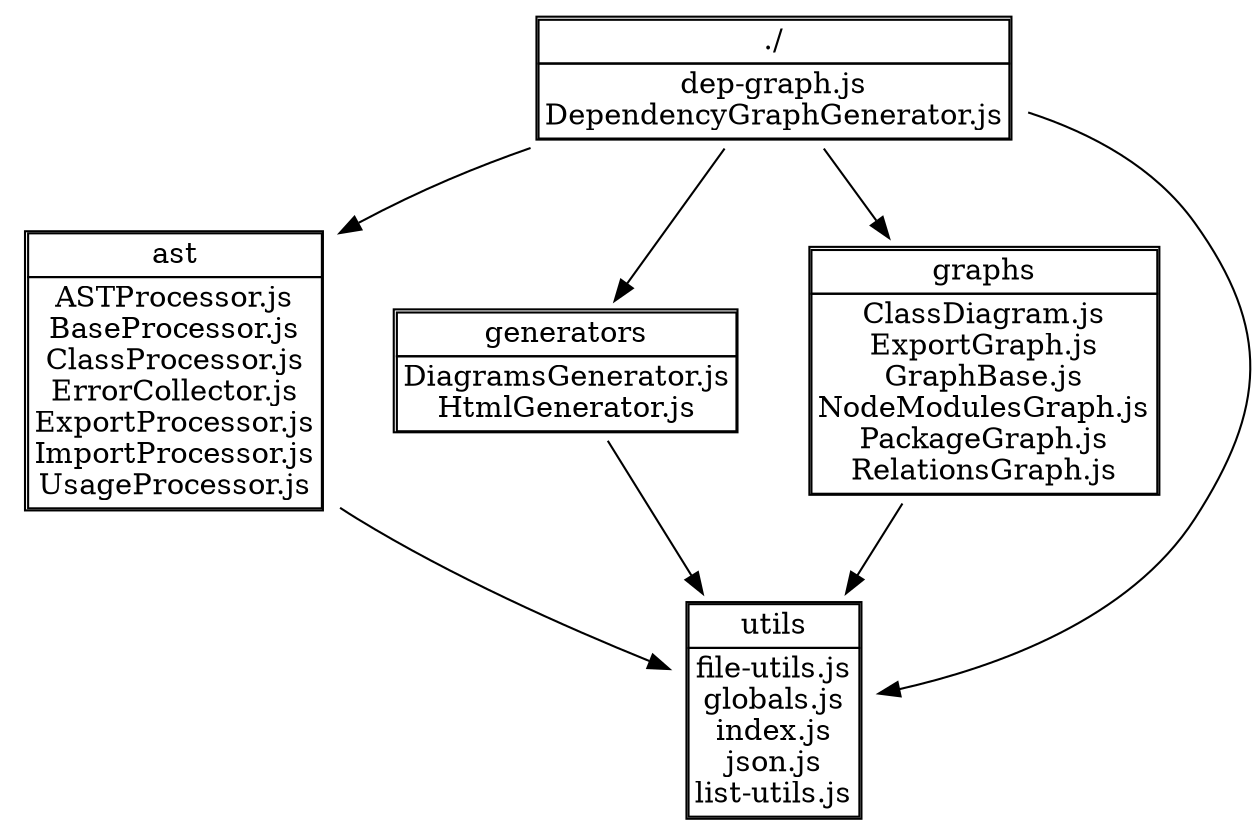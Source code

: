 digraph {label="";
labelloc="t";
"" [shape = none, label =<<TABLE cellspacing="0" cellborder="1" align="left">
<TR><TD ALIGN="center" HREF="diagrams.html#base" TARGET="_top">./</TD></TR>
<TR><TD ALIGN="left">
dep-graph.js<BR/>
DependencyGraphGenerator.js<BR/>
</TD></TR>
</TABLE>>];
"ast" [shape = none, label =<<TABLE cellspacing="0" cellborder="1" align="left">
<TR><TD ALIGN="center" HREF="diagrams.html#ast" TARGET="_top">ast</TD></TR>
<TR><TD ALIGN="left">
ASTProcessor.js<BR/>
BaseProcessor.js<BR/>
ClassProcessor.js<BR/>
ErrorCollector.js<BR/>
ExportProcessor.js<BR/>
ImportProcessor.js<BR/>
UsageProcessor.js<BR/>
</TD></TR>
</TABLE>>];
"generators" [shape = none, label =<<TABLE cellspacing="0" cellborder="1" align="left">
<TR><TD ALIGN="center" HREF="diagrams.html#generators" TARGET="_top">generators</TD></TR>
<TR><TD ALIGN="left">
DiagramsGenerator.js<BR/>
HtmlGenerator.js<BR/>
</TD></TR>
</TABLE>>];
"graphs" [shape = none, label =<<TABLE cellspacing="0" cellborder="1" align="left">
<TR><TD ALIGN="center" HREF="diagrams.html#graphs" TARGET="_top">graphs</TD></TR>
<TR><TD ALIGN="left">
ClassDiagram.js<BR/>
ExportGraph.js<BR/>
GraphBase.js<BR/>
NodeModulesGraph.js<BR/>
PackageGraph.js<BR/>
RelationsGraph.js<BR/>
</TD></TR>
</TABLE>>];
"utils" [shape = none, label =<<TABLE cellspacing="0" cellborder="1" align="left">
<TR><TD ALIGN="center" HREF="diagrams.html#utils" TARGET="_top">utils</TD></TR>
<TR><TD ALIGN="left">
file-utils.js<BR/>
globals.js<BR/>
index.js<BR/>
json.js<BR/>
list-utils.js<BR/>
</TD></TR>
</TABLE>>];
""->"ast";
""->"generators";
""->"utils";
""->"graphs";
"ast"->"utils";
"generators"->"utils";
"graphs"->"utils";
}
